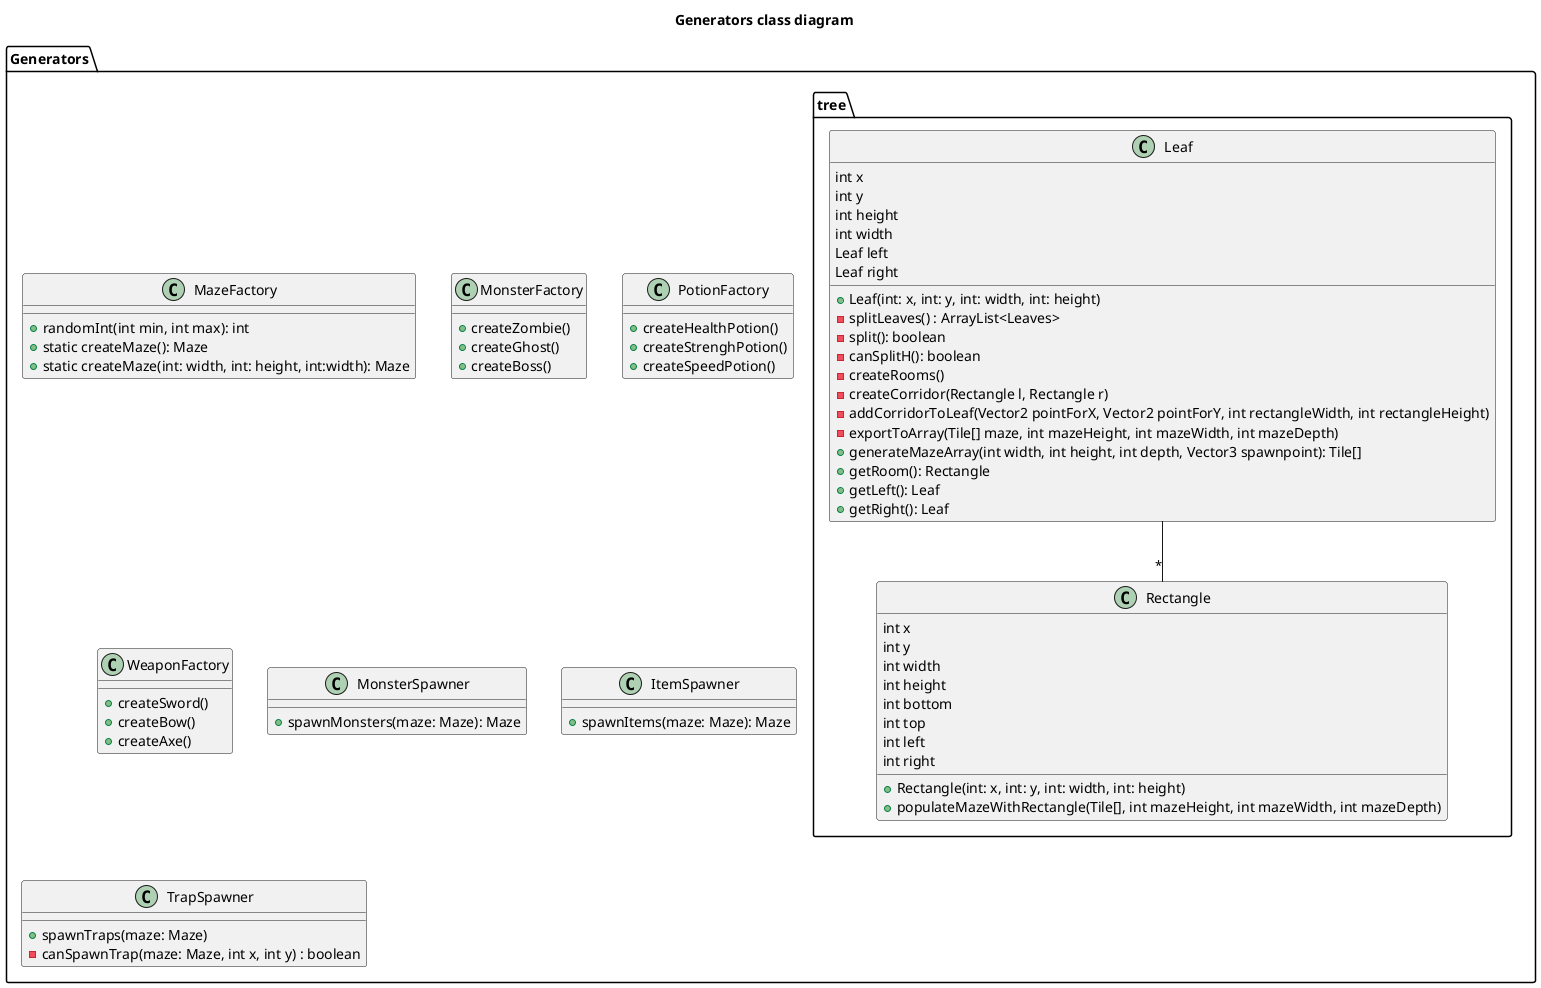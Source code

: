 @startuml Generators class diagram
title Generators class diagram

package Generators {
    class MazeFactory {
        + randomInt(int min, int max): int
        + static createMaze(): Maze
        + static createMaze(int: width, int: height, int:width): Maze
    }

    class MonsterFactory {
        + createZombie()
        + createGhost()
        + createBoss()
    }

    class PotionFactory {
        + createHealthPotion()
        + createStrenghPotion()
        + createSpeedPotion()
    }

    class WeaponFactory {
        + createSword()
        + createBow()
        + createAxe()
    }

    class MonsterSpawner {
        + spawnMonsters(maze: Maze): Maze
    }

    class ItemSpawner {
        + spawnItems(maze: Maze): Maze
    }

    class TrapSpawner {
        + spawnTraps(maze: Maze)
        - canSpawnTrap(maze: Maze, int x, int y) : boolean
    }

    package tree {
        class Leaf {
            int x
            int y
            int height
            int width
            Leaf left
            Leaf right
            + Leaf(int: x, int: y, int: width, int: height)
            - splitLeaves() : ArrayList<Leaves>
            - split(): boolean
            - canSplitH(): boolean
            - createRooms()
            - createCorridor(Rectangle l, Rectangle r)
            - addCorridorToLeaf(Vector2 pointForX, Vector2 pointForY, int rectangleWidth, int rectangleHeight)
            - exportToArray(Tile[] maze, int mazeHeight, int mazeWidth, int mazeDepth)
            + generateMazeArray(int width, int height, int depth, Vector3 spawnpoint): Tile[]
            + getRoom(): Rectangle
            + getLeft(): Leaf
            + getRight(): Leaf
        }
        class Rectangle {
            int x
            int y
            int width
            int height
            int bottom
            int top
            int left
            int right
            + Rectangle(int: x, int: y, int: width, int: height)
            + populateMazeWithRectangle(Tile[], int mazeHeight, int mazeWidth, int mazeDepth)
        }

        Leaf -- "*" Rectangle
    }
}

@enduml